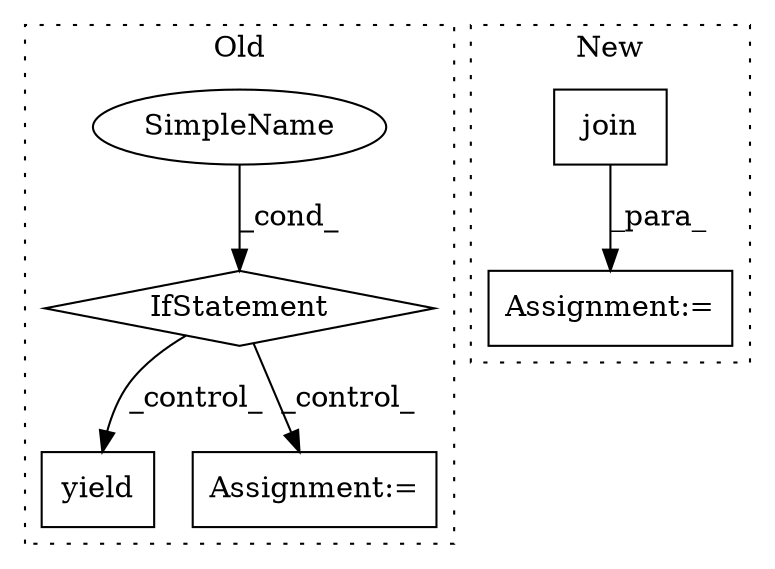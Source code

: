 digraph G {
subgraph cluster0 {
1 [label="yield" a="112" s="1334" l="7" shape="box"];
4 [label="IfStatement" a="25" s="1251,1270" l="4,2" shape="diamond"];
5 [label="SimpleName" a="42" s="1255" l="15" shape="ellipse"];
6 [label="Assignment:=" a="7" s="1584" l="2" shape="box"];
label = "Old";
style="dotted";
}
subgraph cluster1 {
2 [label="join" a="32" s="1481,1541" l="5,1" shape="box"];
3 [label="Assignment:=" a="7" s="1476" l="1" shape="box"];
label = "New";
style="dotted";
}
2 -> 3 [label="_para_"];
4 -> 6 [label="_control_"];
4 -> 1 [label="_control_"];
5 -> 4 [label="_cond_"];
}
